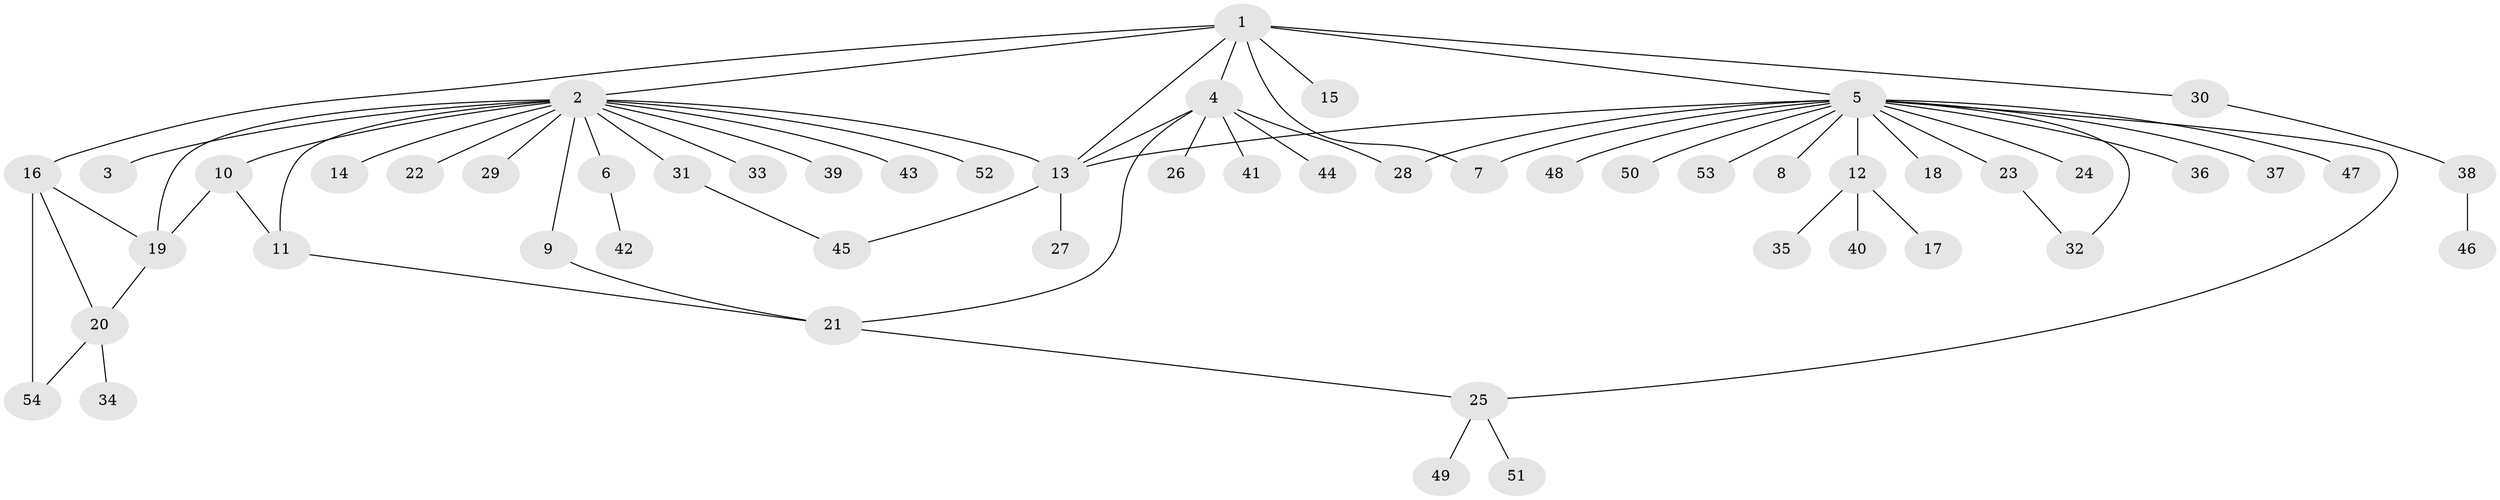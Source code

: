 // Generated by graph-tools (version 1.1) at 2025/26/03/09/25 03:26:03]
// undirected, 54 vertices, 68 edges
graph export_dot {
graph [start="1"]
  node [color=gray90,style=filled];
  1;
  2;
  3;
  4;
  5;
  6;
  7;
  8;
  9;
  10;
  11;
  12;
  13;
  14;
  15;
  16;
  17;
  18;
  19;
  20;
  21;
  22;
  23;
  24;
  25;
  26;
  27;
  28;
  29;
  30;
  31;
  32;
  33;
  34;
  35;
  36;
  37;
  38;
  39;
  40;
  41;
  42;
  43;
  44;
  45;
  46;
  47;
  48;
  49;
  50;
  51;
  52;
  53;
  54;
  1 -- 2;
  1 -- 4;
  1 -- 5;
  1 -- 7;
  1 -- 13;
  1 -- 15;
  1 -- 16;
  1 -- 30;
  2 -- 3;
  2 -- 6;
  2 -- 9;
  2 -- 10;
  2 -- 11;
  2 -- 13;
  2 -- 14;
  2 -- 19;
  2 -- 22;
  2 -- 29;
  2 -- 31;
  2 -- 33;
  2 -- 39;
  2 -- 43;
  2 -- 52;
  4 -- 13;
  4 -- 21;
  4 -- 26;
  4 -- 28;
  4 -- 41;
  4 -- 44;
  5 -- 7;
  5 -- 8;
  5 -- 12;
  5 -- 13;
  5 -- 18;
  5 -- 23;
  5 -- 24;
  5 -- 25;
  5 -- 28;
  5 -- 32;
  5 -- 36;
  5 -- 37;
  5 -- 47;
  5 -- 48;
  5 -- 50;
  5 -- 53;
  6 -- 42;
  9 -- 21;
  10 -- 11;
  10 -- 19;
  11 -- 21;
  12 -- 17;
  12 -- 35;
  12 -- 40;
  13 -- 27;
  13 -- 45;
  16 -- 19;
  16 -- 20;
  16 -- 54;
  19 -- 20;
  20 -- 34;
  20 -- 54;
  21 -- 25;
  23 -- 32;
  25 -- 49;
  25 -- 51;
  30 -- 38;
  31 -- 45;
  38 -- 46;
}
